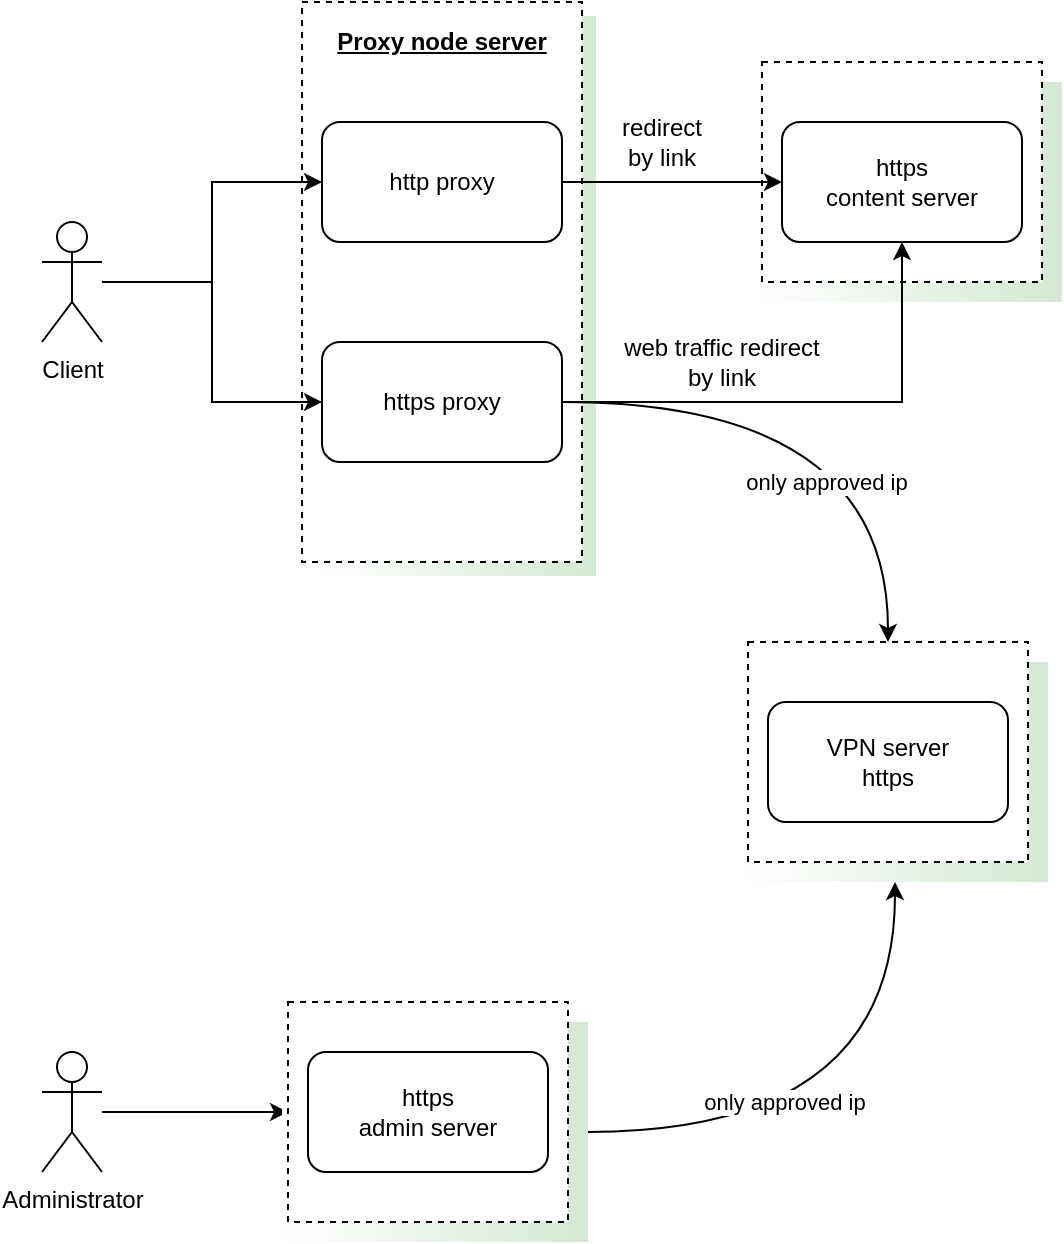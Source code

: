 <mxfile version="14.2.9" type="github">
  <diagram id="C5RBs43oDa-KdzZeNtuy" name="Page-1">
    <mxGraphModel dx="1422" dy="745" grid="1" gridSize="10" guides="1" tooltips="1" connect="1" arrows="1" fold="1" page="1" pageScale="1" pageWidth="827" pageHeight="1169" math="0" shadow="0">
      <root>
        <mxCell id="WIyWlLk6GJQsqaUBKTNV-0" />
        <mxCell id="WIyWlLk6GJQsqaUBKTNV-1" parent="WIyWlLk6GJQsqaUBKTNV-0" />
        <mxCell id="vtNa0MsMpTA_hVX7_8ig-25" value="" style="group" vertex="1" connectable="0" parent="WIyWlLk6GJQsqaUBKTNV-1">
          <mxGeometry x="437" y="90" width="153" height="120" as="geometry" />
        </mxCell>
        <mxCell id="vtNa0MsMpTA_hVX7_8ig-26" value="" style="group" vertex="1" connectable="0" parent="vtNa0MsMpTA_hVX7_8ig-25">
          <mxGeometry width="153" height="120" as="geometry" />
        </mxCell>
        <mxCell id="vtNa0MsMpTA_hVX7_8ig-23" value="&lt;div align=&quot;center&quot;&gt;&lt;b&gt;&lt;br&gt;&lt;/b&gt;&lt;/div&gt;" style="rounded=0;whiteSpace=wrap;html=1;dashed=1;shadow=0;sketch=0;glass=0;fillColor=#d5e8d4;gradientColor=#ffffff;gradientDirection=west;strokeColor=none;" vertex="1" parent="vtNa0MsMpTA_hVX7_8ig-26">
          <mxGeometry y="10" width="153" height="110" as="geometry" />
        </mxCell>
        <mxCell id="vtNa0MsMpTA_hVX7_8ig-24" value="&lt;div align=&quot;center&quot;&gt;&lt;b&gt;&lt;br&gt;&lt;/b&gt;&lt;/div&gt;" style="rounded=0;whiteSpace=wrap;html=1;dashed=1;shadow=0;sketch=0;glass=0;" vertex="1" parent="vtNa0MsMpTA_hVX7_8ig-26">
          <mxGeometry x="3" width="140" height="110" as="geometry" />
        </mxCell>
        <mxCell id="vtNa0MsMpTA_hVX7_8ig-21" value="" style="group" vertex="1" connectable="0" parent="WIyWlLk6GJQsqaUBKTNV-1">
          <mxGeometry x="210" y="60" width="147" height="287" as="geometry" />
        </mxCell>
        <mxCell id="vtNa0MsMpTA_hVX7_8ig-20" value="&lt;div align=&quot;center&quot;&gt;&lt;b&gt;&lt;br&gt;&lt;/b&gt;&lt;/div&gt;" style="rounded=0;whiteSpace=wrap;html=1;dashed=1;shadow=0;sketch=0;glass=0;fillColor=#d5e8d4;gradientColor=#ffffff;gradientDirection=west;strokeColor=none;" vertex="1" parent="vtNa0MsMpTA_hVX7_8ig-21">
          <mxGeometry x="7" y="7" width="140" height="280" as="geometry" />
        </mxCell>
        <mxCell id="vtNa0MsMpTA_hVX7_8ig-18" value="&lt;div align=&quot;center&quot;&gt;&lt;b&gt;&lt;br&gt;&lt;/b&gt;&lt;/div&gt;" style="rounded=0;whiteSpace=wrap;html=1;dashed=1;shadow=0;sketch=0;glass=0;" vertex="1" parent="vtNa0MsMpTA_hVX7_8ig-21">
          <mxGeometry width="140" height="280" as="geometry" />
        </mxCell>
        <mxCell id="vtNa0MsMpTA_hVX7_8ig-27" value="Proxy node server" style="text;html=1;strokeColor=none;fillColor=none;align=center;verticalAlign=middle;whiteSpace=wrap;rounded=0;shadow=0;glass=0;dashed=1;sketch=0;fontStyle=5" vertex="1" parent="vtNa0MsMpTA_hVX7_8ig-21">
          <mxGeometry x="15" y="10" width="110" height="20" as="geometry" />
        </mxCell>
        <mxCell id="vtNa0MsMpTA_hVX7_8ig-11" style="edgeStyle=orthogonalEdgeStyle;rounded=0;orthogonalLoop=1;jettySize=auto;html=1;" edge="1" parent="WIyWlLk6GJQsqaUBKTNV-1" source="vtNa0MsMpTA_hVX7_8ig-1" target="vtNa0MsMpTA_hVX7_8ig-10">
          <mxGeometry relative="1" as="geometry" />
        </mxCell>
        <mxCell id="vtNa0MsMpTA_hVX7_8ig-1" value="http proxy" style="rounded=1;whiteSpace=wrap;html=1;" vertex="1" parent="WIyWlLk6GJQsqaUBKTNV-1">
          <mxGeometry x="220" y="120" width="120" height="60" as="geometry" />
        </mxCell>
        <mxCell id="vtNa0MsMpTA_hVX7_8ig-6" style="edgeStyle=orthogonalEdgeStyle;rounded=0;orthogonalLoop=1;jettySize=auto;html=1;" edge="1" parent="WIyWlLk6GJQsqaUBKTNV-1" source="vtNa0MsMpTA_hVX7_8ig-2" target="vtNa0MsMpTA_hVX7_8ig-1">
          <mxGeometry relative="1" as="geometry" />
        </mxCell>
        <mxCell id="vtNa0MsMpTA_hVX7_8ig-9" style="edgeStyle=orthogonalEdgeStyle;rounded=0;orthogonalLoop=1;jettySize=auto;html=1;entryX=0;entryY=0.5;entryDx=0;entryDy=0;" edge="1" parent="WIyWlLk6GJQsqaUBKTNV-1" source="vtNa0MsMpTA_hVX7_8ig-2" target="vtNa0MsMpTA_hVX7_8ig-4">
          <mxGeometry relative="1" as="geometry" />
        </mxCell>
        <mxCell id="vtNa0MsMpTA_hVX7_8ig-2" value="&lt;div&gt;Client&lt;/div&gt;&lt;div&gt;&lt;br&gt;&lt;/div&gt;" style="shape=umlActor;verticalLabelPosition=bottom;verticalAlign=top;html=1;outlineConnect=0;" vertex="1" parent="WIyWlLk6GJQsqaUBKTNV-1">
          <mxGeometry x="80" y="170" width="30" height="60" as="geometry" />
        </mxCell>
        <mxCell id="vtNa0MsMpTA_hVX7_8ig-13" style="edgeStyle=orthogonalEdgeStyle;rounded=0;orthogonalLoop=1;jettySize=auto;html=1;" edge="1" parent="WIyWlLk6GJQsqaUBKTNV-1" source="vtNa0MsMpTA_hVX7_8ig-4" target="vtNa0MsMpTA_hVX7_8ig-10">
          <mxGeometry relative="1" as="geometry" />
        </mxCell>
        <mxCell id="vtNa0MsMpTA_hVX7_8ig-16" style="edgeStyle=orthogonalEdgeStyle;rounded=0;orthogonalLoop=1;jettySize=auto;html=1;curved=1;entryX=0.5;entryY=0;entryDx=0;entryDy=0;" edge="1" parent="WIyWlLk6GJQsqaUBKTNV-1" source="vtNa0MsMpTA_hVX7_8ig-4" target="vtNa0MsMpTA_hVX7_8ig-31">
          <mxGeometry relative="1" as="geometry" />
        </mxCell>
        <mxCell id="vtNa0MsMpTA_hVX7_8ig-33" value="&lt;div&gt;only approved ip&lt;/div&gt;" style="edgeLabel;html=1;align=center;verticalAlign=middle;resizable=0;points=[];" vertex="1" connectable="0" parent="vtNa0MsMpTA_hVX7_8ig-16">
          <mxGeometry x="-0.071" y="-30" relative="1" as="geometry">
            <mxPoint y="10" as="offset" />
          </mxGeometry>
        </mxCell>
        <mxCell id="vtNa0MsMpTA_hVX7_8ig-4" value="https proxy" style="rounded=1;whiteSpace=wrap;html=1;" vertex="1" parent="WIyWlLk6GJQsqaUBKTNV-1">
          <mxGeometry x="220" y="230" width="120" height="60" as="geometry" />
        </mxCell>
        <mxCell id="vtNa0MsMpTA_hVX7_8ig-10" value="&lt;div&gt;https&lt;/div&gt;&lt;div&gt;content server&lt;br&gt;&lt;/div&gt;" style="rounded=1;whiteSpace=wrap;html=1;" vertex="1" parent="WIyWlLk6GJQsqaUBKTNV-1">
          <mxGeometry x="450" y="120" width="120" height="60" as="geometry" />
        </mxCell>
        <mxCell id="vtNa0MsMpTA_hVX7_8ig-12" value="redirect by link" style="text;html=1;strokeColor=none;fillColor=none;align=center;verticalAlign=middle;whiteSpace=wrap;rounded=0;" vertex="1" parent="WIyWlLk6GJQsqaUBKTNV-1">
          <mxGeometry x="370" y="120" width="40" height="20" as="geometry" />
        </mxCell>
        <mxCell id="vtNa0MsMpTA_hVX7_8ig-14" value="web traffic redirect by link" style="text;html=1;strokeColor=none;fillColor=none;align=center;verticalAlign=middle;whiteSpace=wrap;rounded=0;" vertex="1" parent="WIyWlLk6GJQsqaUBKTNV-1">
          <mxGeometry x="370" y="230" width="100" height="20" as="geometry" />
        </mxCell>
        <mxCell id="vtNa0MsMpTA_hVX7_8ig-46" style="edgeStyle=none;rounded=0;orthogonalLoop=1;jettySize=auto;html=1;entryX=0;entryY=0.5;entryDx=0;entryDy=0;" edge="1" parent="WIyWlLk6GJQsqaUBKTNV-1" source="vtNa0MsMpTA_hVX7_8ig-34" target="vtNa0MsMpTA_hVX7_8ig-39">
          <mxGeometry relative="1" as="geometry" />
        </mxCell>
        <mxCell id="vtNa0MsMpTA_hVX7_8ig-34" value="&lt;div&gt;Administrator&lt;/div&gt;" style="shape=umlActor;verticalLabelPosition=bottom;verticalAlign=top;html=1;outlineConnect=0;rounded=0;shadow=0;glass=0;sketch=0;gradientColor=#ffffff;" vertex="1" parent="WIyWlLk6GJQsqaUBKTNV-1">
          <mxGeometry x="80" y="585" width="30" height="60" as="geometry" />
        </mxCell>
        <mxCell id="vtNa0MsMpTA_hVX7_8ig-36" value="" style="group" vertex="1" connectable="0" parent="WIyWlLk6GJQsqaUBKTNV-1">
          <mxGeometry x="200" y="560" width="153" height="120" as="geometry" />
        </mxCell>
        <mxCell id="vtNa0MsMpTA_hVX7_8ig-37" value="" style="group" vertex="1" connectable="0" parent="vtNa0MsMpTA_hVX7_8ig-36">
          <mxGeometry width="153" height="120" as="geometry" />
        </mxCell>
        <mxCell id="vtNa0MsMpTA_hVX7_8ig-38" value="&lt;div align=&quot;center&quot;&gt;&lt;b&gt;&lt;br&gt;&lt;/b&gt;&lt;/div&gt;" style="rounded=0;whiteSpace=wrap;html=1;dashed=1;shadow=0;sketch=0;glass=0;fillColor=#d5e8d4;gradientColor=#ffffff;gradientDirection=west;strokeColor=none;" vertex="1" parent="vtNa0MsMpTA_hVX7_8ig-37">
          <mxGeometry y="10" width="153" height="110" as="geometry" />
        </mxCell>
        <mxCell id="vtNa0MsMpTA_hVX7_8ig-39" value="&lt;div align=&quot;center&quot;&gt;&lt;b&gt;&lt;br&gt;&lt;/b&gt;&lt;/div&gt;" style="rounded=0;whiteSpace=wrap;html=1;dashed=1;shadow=0;sketch=0;glass=0;" vertex="1" parent="vtNa0MsMpTA_hVX7_8ig-37">
          <mxGeometry x="3" width="140" height="110" as="geometry" />
        </mxCell>
        <mxCell id="vtNa0MsMpTA_hVX7_8ig-41" value="&lt;div&gt;https&lt;/div&gt;&lt;div&gt;admin server&lt;br&gt;&lt;/div&gt;" style="rounded=1;whiteSpace=wrap;html=1;" vertex="1" parent="vtNa0MsMpTA_hVX7_8ig-37">
          <mxGeometry x="13" y="25" width="120" height="60" as="geometry" />
        </mxCell>
        <mxCell id="vtNa0MsMpTA_hVX7_8ig-40" value="" style="group" vertex="1" connectable="0" parent="WIyWlLk6GJQsqaUBKTNV-1">
          <mxGeometry x="430" y="380" width="153" height="120" as="geometry" />
        </mxCell>
        <mxCell id="vtNa0MsMpTA_hVX7_8ig-28" value="" style="group" vertex="1" connectable="0" parent="vtNa0MsMpTA_hVX7_8ig-40">
          <mxGeometry width="153" height="120" as="geometry" />
        </mxCell>
        <mxCell id="vtNa0MsMpTA_hVX7_8ig-29" value="" style="group" vertex="1" connectable="0" parent="vtNa0MsMpTA_hVX7_8ig-28">
          <mxGeometry width="153" height="120" as="geometry" />
        </mxCell>
        <mxCell id="vtNa0MsMpTA_hVX7_8ig-30" value="&lt;div align=&quot;center&quot;&gt;&lt;b&gt;&lt;br&gt;&lt;/b&gt;&lt;/div&gt;" style="rounded=0;whiteSpace=wrap;html=1;dashed=1;shadow=0;sketch=0;glass=0;fillColor=#d5e8d4;gradientColor=#ffffff;gradientDirection=west;strokeColor=none;" vertex="1" parent="vtNa0MsMpTA_hVX7_8ig-29">
          <mxGeometry y="10" width="153" height="110" as="geometry" />
        </mxCell>
        <mxCell id="vtNa0MsMpTA_hVX7_8ig-31" value="&lt;div align=&quot;center&quot;&gt;&lt;b&gt;&lt;br&gt;&lt;/b&gt;&lt;/div&gt;" style="rounded=0;whiteSpace=wrap;html=1;dashed=1;shadow=0;sketch=0;glass=0;" vertex="1" parent="vtNa0MsMpTA_hVX7_8ig-29">
          <mxGeometry x="3" width="140" height="110" as="geometry" />
        </mxCell>
        <mxCell id="vtNa0MsMpTA_hVX7_8ig-5" value="&lt;div&gt;VPN server&lt;/div&gt;&lt;div&gt;https&lt;br&gt;&lt;/div&gt;" style="rounded=1;whiteSpace=wrap;html=1;" vertex="1" parent="vtNa0MsMpTA_hVX7_8ig-40">
          <mxGeometry x="13" y="30" width="120" height="60" as="geometry" />
        </mxCell>
        <mxCell id="vtNa0MsMpTA_hVX7_8ig-47" style="edgeStyle=orthogonalEdgeStyle;rounded=0;orthogonalLoop=1;jettySize=auto;html=1;curved=1;exitX=1;exitY=0.5;exitDx=0;exitDy=0;entryX=0.5;entryY=1;entryDx=0;entryDy=0;" edge="1" parent="WIyWlLk6GJQsqaUBKTNV-1" source="vtNa0MsMpTA_hVX7_8ig-38" target="vtNa0MsMpTA_hVX7_8ig-30">
          <mxGeometry relative="1" as="geometry">
            <mxPoint x="350" y="270" as="sourcePoint" />
            <mxPoint x="533" y="430" as="targetPoint" />
          </mxGeometry>
        </mxCell>
        <mxCell id="vtNa0MsMpTA_hVX7_8ig-48" value="&lt;div&gt;only approved ip&lt;/div&gt;" style="edgeLabel;html=1;align=center;verticalAlign=middle;resizable=0;points=[];" vertex="1" connectable="0" parent="vtNa0MsMpTA_hVX7_8ig-47">
          <mxGeometry x="-0.071" y="-30" relative="1" as="geometry">
            <mxPoint x="-32" y="-45" as="offset" />
          </mxGeometry>
        </mxCell>
      </root>
    </mxGraphModel>
  </diagram>
</mxfile>
